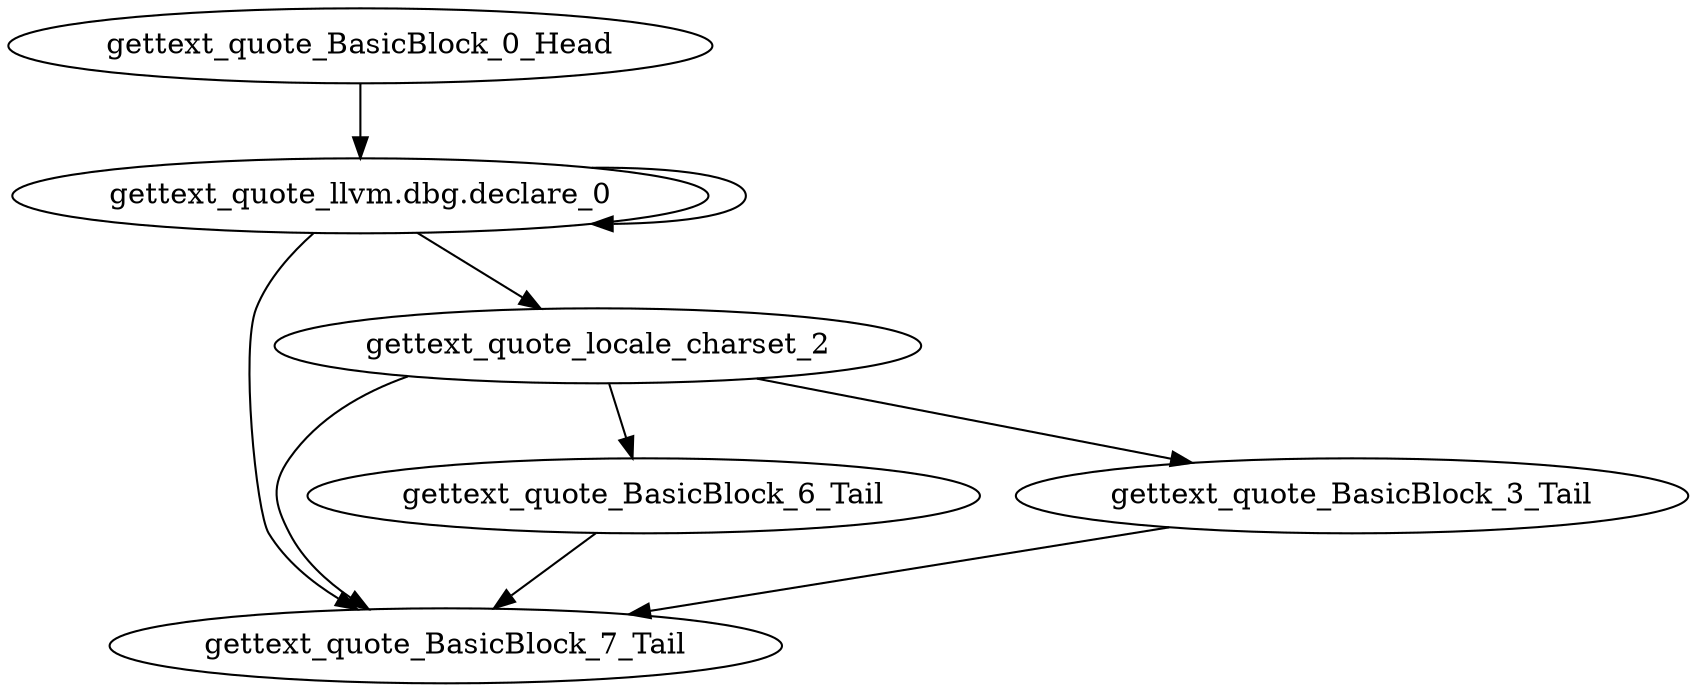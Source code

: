 digraph G {
    "gettext_quote_llvm.dbg.declare_0" -> "gettext_quote_llvm.dbg.declare_0"
    "gettext_quote_llvm.dbg.declare_0" -> "gettext_quote_BasicBlock_7_Tail"
    "gettext_quote_llvm.dbg.declare_0" -> "gettext_quote_locale_charset_2"
    "gettext_quote_BasicBlock_6_Tail" -> "gettext_quote_BasicBlock_7_Tail"
    "gettext_quote_BasicBlock_3_Tail" -> "gettext_quote_BasicBlock_7_Tail"
    "gettext_quote_locale_charset_2" -> "gettext_quote_BasicBlock_7_Tail"
    "gettext_quote_locale_charset_2" -> "gettext_quote_BasicBlock_6_Tail"
    "gettext_quote_locale_charset_2" -> "gettext_quote_BasicBlock_3_Tail"
    "gettext_quote_BasicBlock_0_Head" -> "gettext_quote_llvm.dbg.declare_0"
}
